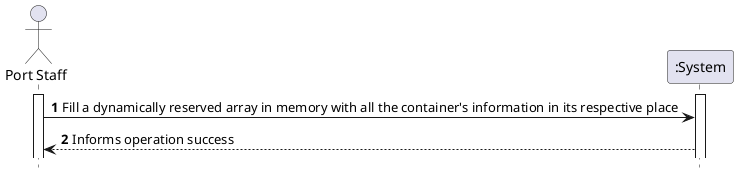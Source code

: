 @startuml
autonumber
hide footbox

actor "Port Staff" as PORTSTAFF
participant ":System" as SYSTEM
activate SYSTEM
activate PORTSTAFF

PORTSTAFF -> SYSTEM : Fill a dynamically reserved array in memory with all the container's information in its respective place



SYSTEM --> PORTSTAFF: Informs operation success
@enduml